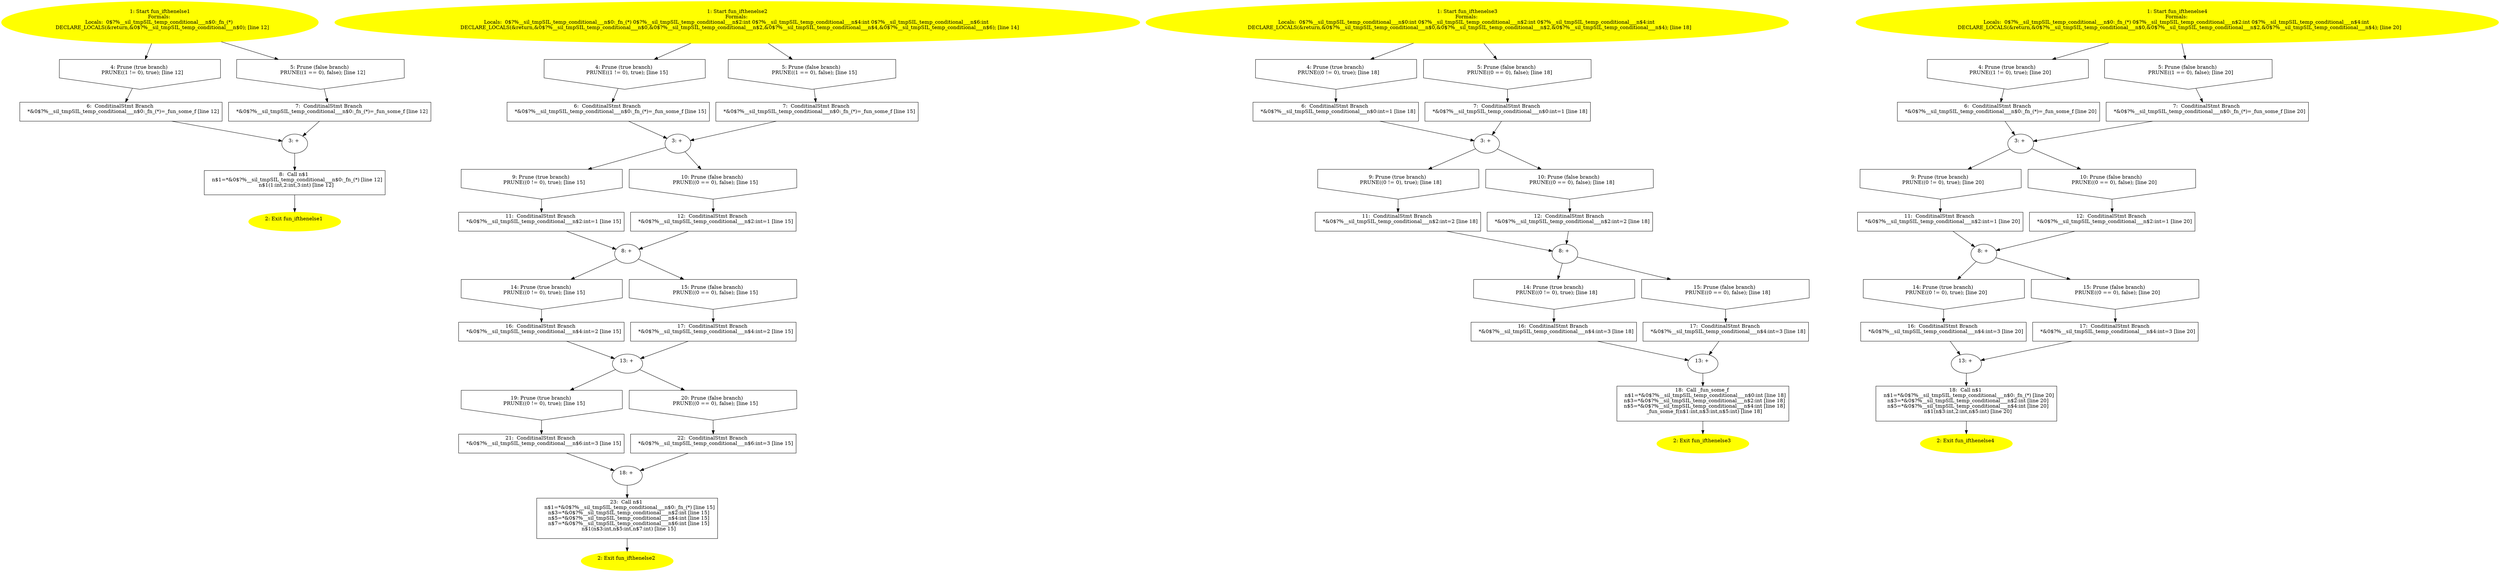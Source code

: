 /* @generated */
digraph iCFG {
"fun_ifthenelse1.6d810dc9f25b2ded52969d35a73b5fb3_1" [label="1: Start fun_ifthenelse1\nFormals: \nLocals:  0$?%__sil_tmpSIL_temp_conditional___n$0:_fn_(*) \n   DECLARE_LOCALS(&return,&0$?%__sil_tmpSIL_temp_conditional___n$0); [line 12]\n " color=yellow style=filled]
	

	 "fun_ifthenelse1.6d810dc9f25b2ded52969d35a73b5fb3_1" -> "fun_ifthenelse1.6d810dc9f25b2ded52969d35a73b5fb3_4" ;
	 "fun_ifthenelse1.6d810dc9f25b2ded52969d35a73b5fb3_1" -> "fun_ifthenelse1.6d810dc9f25b2ded52969d35a73b5fb3_5" ;
"fun_ifthenelse1.6d810dc9f25b2ded52969d35a73b5fb3_2" [label="2: Exit fun_ifthenelse1 \n  " color=yellow style=filled]
	

"fun_ifthenelse1.6d810dc9f25b2ded52969d35a73b5fb3_3" [label="3: + \n  " ]
	

	 "fun_ifthenelse1.6d810dc9f25b2ded52969d35a73b5fb3_3" -> "fun_ifthenelse1.6d810dc9f25b2ded52969d35a73b5fb3_8" ;
"fun_ifthenelse1.6d810dc9f25b2ded52969d35a73b5fb3_4" [label="4: Prune (true branch) \n   PRUNE((1 != 0), true); [line 12]\n " shape="invhouse"]
	

	 "fun_ifthenelse1.6d810dc9f25b2ded52969d35a73b5fb3_4" -> "fun_ifthenelse1.6d810dc9f25b2ded52969d35a73b5fb3_6" ;
"fun_ifthenelse1.6d810dc9f25b2ded52969d35a73b5fb3_5" [label="5: Prune (false branch) \n   PRUNE((1 == 0), false); [line 12]\n " shape="invhouse"]
	

	 "fun_ifthenelse1.6d810dc9f25b2ded52969d35a73b5fb3_5" -> "fun_ifthenelse1.6d810dc9f25b2ded52969d35a73b5fb3_7" ;
"fun_ifthenelse1.6d810dc9f25b2ded52969d35a73b5fb3_6" [label="6:  ConditinalStmt Branch \n   *&0$?%__sil_tmpSIL_temp_conditional___n$0:_fn_(*)=_fun_some_f [line 12]\n " shape="box"]
	

	 "fun_ifthenelse1.6d810dc9f25b2ded52969d35a73b5fb3_6" -> "fun_ifthenelse1.6d810dc9f25b2ded52969d35a73b5fb3_3" ;
"fun_ifthenelse1.6d810dc9f25b2ded52969d35a73b5fb3_7" [label="7:  ConditinalStmt Branch \n   *&0$?%__sil_tmpSIL_temp_conditional___n$0:_fn_(*)=_fun_some_f [line 12]\n " shape="box"]
	

	 "fun_ifthenelse1.6d810dc9f25b2ded52969d35a73b5fb3_7" -> "fun_ifthenelse1.6d810dc9f25b2ded52969d35a73b5fb3_3" ;
"fun_ifthenelse1.6d810dc9f25b2ded52969d35a73b5fb3_8" [label="8:  Call n$1 \n   n$1=*&0$?%__sil_tmpSIL_temp_conditional___n$0:_fn_(*) [line 12]\n  n$1(1:int,2:int,3:int) [line 12]\n " shape="box"]
	

	 "fun_ifthenelse1.6d810dc9f25b2ded52969d35a73b5fb3_8" -> "fun_ifthenelse1.6d810dc9f25b2ded52969d35a73b5fb3_2" ;
"fun_ifthenelse2.d4d0fea4695ba22ddab12e33d11e81f2_1" [label="1: Start fun_ifthenelse2\nFormals: \nLocals:  0$?%__sil_tmpSIL_temp_conditional___n$0:_fn_(*) 0$?%__sil_tmpSIL_temp_conditional___n$2:int 0$?%__sil_tmpSIL_temp_conditional___n$4:int 0$?%__sil_tmpSIL_temp_conditional___n$6:int \n   DECLARE_LOCALS(&return,&0$?%__sil_tmpSIL_temp_conditional___n$0,&0$?%__sil_tmpSIL_temp_conditional___n$2,&0$?%__sil_tmpSIL_temp_conditional___n$4,&0$?%__sil_tmpSIL_temp_conditional___n$6); [line 14]\n " color=yellow style=filled]
	

	 "fun_ifthenelse2.d4d0fea4695ba22ddab12e33d11e81f2_1" -> "fun_ifthenelse2.d4d0fea4695ba22ddab12e33d11e81f2_4" ;
	 "fun_ifthenelse2.d4d0fea4695ba22ddab12e33d11e81f2_1" -> "fun_ifthenelse2.d4d0fea4695ba22ddab12e33d11e81f2_5" ;
"fun_ifthenelse2.d4d0fea4695ba22ddab12e33d11e81f2_2" [label="2: Exit fun_ifthenelse2 \n  " color=yellow style=filled]
	

"fun_ifthenelse2.d4d0fea4695ba22ddab12e33d11e81f2_3" [label="3: + \n  " ]
	

	 "fun_ifthenelse2.d4d0fea4695ba22ddab12e33d11e81f2_3" -> "fun_ifthenelse2.d4d0fea4695ba22ddab12e33d11e81f2_9" ;
	 "fun_ifthenelse2.d4d0fea4695ba22ddab12e33d11e81f2_3" -> "fun_ifthenelse2.d4d0fea4695ba22ddab12e33d11e81f2_10" ;
"fun_ifthenelse2.d4d0fea4695ba22ddab12e33d11e81f2_4" [label="4: Prune (true branch) \n   PRUNE((1 != 0), true); [line 15]\n " shape="invhouse"]
	

	 "fun_ifthenelse2.d4d0fea4695ba22ddab12e33d11e81f2_4" -> "fun_ifthenelse2.d4d0fea4695ba22ddab12e33d11e81f2_6" ;
"fun_ifthenelse2.d4d0fea4695ba22ddab12e33d11e81f2_5" [label="5: Prune (false branch) \n   PRUNE((1 == 0), false); [line 15]\n " shape="invhouse"]
	

	 "fun_ifthenelse2.d4d0fea4695ba22ddab12e33d11e81f2_5" -> "fun_ifthenelse2.d4d0fea4695ba22ddab12e33d11e81f2_7" ;
"fun_ifthenelse2.d4d0fea4695ba22ddab12e33d11e81f2_6" [label="6:  ConditinalStmt Branch \n   *&0$?%__sil_tmpSIL_temp_conditional___n$0:_fn_(*)=_fun_some_f [line 15]\n " shape="box"]
	

	 "fun_ifthenelse2.d4d0fea4695ba22ddab12e33d11e81f2_6" -> "fun_ifthenelse2.d4d0fea4695ba22ddab12e33d11e81f2_3" ;
"fun_ifthenelse2.d4d0fea4695ba22ddab12e33d11e81f2_7" [label="7:  ConditinalStmt Branch \n   *&0$?%__sil_tmpSIL_temp_conditional___n$0:_fn_(*)=_fun_some_f [line 15]\n " shape="box"]
	

	 "fun_ifthenelse2.d4d0fea4695ba22ddab12e33d11e81f2_7" -> "fun_ifthenelse2.d4d0fea4695ba22ddab12e33d11e81f2_3" ;
"fun_ifthenelse2.d4d0fea4695ba22ddab12e33d11e81f2_8" [label="8: + \n  " ]
	

	 "fun_ifthenelse2.d4d0fea4695ba22ddab12e33d11e81f2_8" -> "fun_ifthenelse2.d4d0fea4695ba22ddab12e33d11e81f2_14" ;
	 "fun_ifthenelse2.d4d0fea4695ba22ddab12e33d11e81f2_8" -> "fun_ifthenelse2.d4d0fea4695ba22ddab12e33d11e81f2_15" ;
"fun_ifthenelse2.d4d0fea4695ba22ddab12e33d11e81f2_9" [label="9: Prune (true branch) \n   PRUNE((0 != 0), true); [line 15]\n " shape="invhouse"]
	

	 "fun_ifthenelse2.d4d0fea4695ba22ddab12e33d11e81f2_9" -> "fun_ifthenelse2.d4d0fea4695ba22ddab12e33d11e81f2_11" ;
"fun_ifthenelse2.d4d0fea4695ba22ddab12e33d11e81f2_10" [label="10: Prune (false branch) \n   PRUNE((0 == 0), false); [line 15]\n " shape="invhouse"]
	

	 "fun_ifthenelse2.d4d0fea4695ba22ddab12e33d11e81f2_10" -> "fun_ifthenelse2.d4d0fea4695ba22ddab12e33d11e81f2_12" ;
"fun_ifthenelse2.d4d0fea4695ba22ddab12e33d11e81f2_11" [label="11:  ConditinalStmt Branch \n   *&0$?%__sil_tmpSIL_temp_conditional___n$2:int=1 [line 15]\n " shape="box"]
	

	 "fun_ifthenelse2.d4d0fea4695ba22ddab12e33d11e81f2_11" -> "fun_ifthenelse2.d4d0fea4695ba22ddab12e33d11e81f2_8" ;
"fun_ifthenelse2.d4d0fea4695ba22ddab12e33d11e81f2_12" [label="12:  ConditinalStmt Branch \n   *&0$?%__sil_tmpSIL_temp_conditional___n$2:int=1 [line 15]\n " shape="box"]
	

	 "fun_ifthenelse2.d4d0fea4695ba22ddab12e33d11e81f2_12" -> "fun_ifthenelse2.d4d0fea4695ba22ddab12e33d11e81f2_8" ;
"fun_ifthenelse2.d4d0fea4695ba22ddab12e33d11e81f2_13" [label="13: + \n  " ]
	

	 "fun_ifthenelse2.d4d0fea4695ba22ddab12e33d11e81f2_13" -> "fun_ifthenelse2.d4d0fea4695ba22ddab12e33d11e81f2_19" ;
	 "fun_ifthenelse2.d4d0fea4695ba22ddab12e33d11e81f2_13" -> "fun_ifthenelse2.d4d0fea4695ba22ddab12e33d11e81f2_20" ;
"fun_ifthenelse2.d4d0fea4695ba22ddab12e33d11e81f2_14" [label="14: Prune (true branch) \n   PRUNE((0 != 0), true); [line 15]\n " shape="invhouse"]
	

	 "fun_ifthenelse2.d4d0fea4695ba22ddab12e33d11e81f2_14" -> "fun_ifthenelse2.d4d0fea4695ba22ddab12e33d11e81f2_16" ;
"fun_ifthenelse2.d4d0fea4695ba22ddab12e33d11e81f2_15" [label="15: Prune (false branch) \n   PRUNE((0 == 0), false); [line 15]\n " shape="invhouse"]
	

	 "fun_ifthenelse2.d4d0fea4695ba22ddab12e33d11e81f2_15" -> "fun_ifthenelse2.d4d0fea4695ba22ddab12e33d11e81f2_17" ;
"fun_ifthenelse2.d4d0fea4695ba22ddab12e33d11e81f2_16" [label="16:  ConditinalStmt Branch \n   *&0$?%__sil_tmpSIL_temp_conditional___n$4:int=2 [line 15]\n " shape="box"]
	

	 "fun_ifthenelse2.d4d0fea4695ba22ddab12e33d11e81f2_16" -> "fun_ifthenelse2.d4d0fea4695ba22ddab12e33d11e81f2_13" ;
"fun_ifthenelse2.d4d0fea4695ba22ddab12e33d11e81f2_17" [label="17:  ConditinalStmt Branch \n   *&0$?%__sil_tmpSIL_temp_conditional___n$4:int=2 [line 15]\n " shape="box"]
	

	 "fun_ifthenelse2.d4d0fea4695ba22ddab12e33d11e81f2_17" -> "fun_ifthenelse2.d4d0fea4695ba22ddab12e33d11e81f2_13" ;
"fun_ifthenelse2.d4d0fea4695ba22ddab12e33d11e81f2_18" [label="18: + \n  " ]
	

	 "fun_ifthenelse2.d4d0fea4695ba22ddab12e33d11e81f2_18" -> "fun_ifthenelse2.d4d0fea4695ba22ddab12e33d11e81f2_23" ;
"fun_ifthenelse2.d4d0fea4695ba22ddab12e33d11e81f2_19" [label="19: Prune (true branch) \n   PRUNE((0 != 0), true); [line 15]\n " shape="invhouse"]
	

	 "fun_ifthenelse2.d4d0fea4695ba22ddab12e33d11e81f2_19" -> "fun_ifthenelse2.d4d0fea4695ba22ddab12e33d11e81f2_21" ;
"fun_ifthenelse2.d4d0fea4695ba22ddab12e33d11e81f2_20" [label="20: Prune (false branch) \n   PRUNE((0 == 0), false); [line 15]\n " shape="invhouse"]
	

	 "fun_ifthenelse2.d4d0fea4695ba22ddab12e33d11e81f2_20" -> "fun_ifthenelse2.d4d0fea4695ba22ddab12e33d11e81f2_22" ;
"fun_ifthenelse2.d4d0fea4695ba22ddab12e33d11e81f2_21" [label="21:  ConditinalStmt Branch \n   *&0$?%__sil_tmpSIL_temp_conditional___n$6:int=3 [line 15]\n " shape="box"]
	

	 "fun_ifthenelse2.d4d0fea4695ba22ddab12e33d11e81f2_21" -> "fun_ifthenelse2.d4d0fea4695ba22ddab12e33d11e81f2_18" ;
"fun_ifthenelse2.d4d0fea4695ba22ddab12e33d11e81f2_22" [label="22:  ConditinalStmt Branch \n   *&0$?%__sil_tmpSIL_temp_conditional___n$6:int=3 [line 15]\n " shape="box"]
	

	 "fun_ifthenelse2.d4d0fea4695ba22ddab12e33d11e81f2_22" -> "fun_ifthenelse2.d4d0fea4695ba22ddab12e33d11e81f2_18" ;
"fun_ifthenelse2.d4d0fea4695ba22ddab12e33d11e81f2_23" [label="23:  Call n$1 \n   n$1=*&0$?%__sil_tmpSIL_temp_conditional___n$0:_fn_(*) [line 15]\n  n$3=*&0$?%__sil_tmpSIL_temp_conditional___n$2:int [line 15]\n  n$5=*&0$?%__sil_tmpSIL_temp_conditional___n$4:int [line 15]\n  n$7=*&0$?%__sil_tmpSIL_temp_conditional___n$6:int [line 15]\n  n$1(n$3:int,n$5:int,n$7:int) [line 15]\n " shape="box"]
	

	 "fun_ifthenelse2.d4d0fea4695ba22ddab12e33d11e81f2_23" -> "fun_ifthenelse2.d4d0fea4695ba22ddab12e33d11e81f2_2" ;
"fun_ifthenelse3.c62f5c24a34473fea151d2d63cdc87c6_1" [label="1: Start fun_ifthenelse3\nFormals: \nLocals:  0$?%__sil_tmpSIL_temp_conditional___n$0:int 0$?%__sil_tmpSIL_temp_conditional___n$2:int 0$?%__sil_tmpSIL_temp_conditional___n$4:int \n   DECLARE_LOCALS(&return,&0$?%__sil_tmpSIL_temp_conditional___n$0,&0$?%__sil_tmpSIL_temp_conditional___n$2,&0$?%__sil_tmpSIL_temp_conditional___n$4); [line 18]\n " color=yellow style=filled]
	

	 "fun_ifthenelse3.c62f5c24a34473fea151d2d63cdc87c6_1" -> "fun_ifthenelse3.c62f5c24a34473fea151d2d63cdc87c6_4" ;
	 "fun_ifthenelse3.c62f5c24a34473fea151d2d63cdc87c6_1" -> "fun_ifthenelse3.c62f5c24a34473fea151d2d63cdc87c6_5" ;
"fun_ifthenelse3.c62f5c24a34473fea151d2d63cdc87c6_2" [label="2: Exit fun_ifthenelse3 \n  " color=yellow style=filled]
	

"fun_ifthenelse3.c62f5c24a34473fea151d2d63cdc87c6_3" [label="3: + \n  " ]
	

	 "fun_ifthenelse3.c62f5c24a34473fea151d2d63cdc87c6_3" -> "fun_ifthenelse3.c62f5c24a34473fea151d2d63cdc87c6_9" ;
	 "fun_ifthenelse3.c62f5c24a34473fea151d2d63cdc87c6_3" -> "fun_ifthenelse3.c62f5c24a34473fea151d2d63cdc87c6_10" ;
"fun_ifthenelse3.c62f5c24a34473fea151d2d63cdc87c6_4" [label="4: Prune (true branch) \n   PRUNE((0 != 0), true); [line 18]\n " shape="invhouse"]
	

	 "fun_ifthenelse3.c62f5c24a34473fea151d2d63cdc87c6_4" -> "fun_ifthenelse3.c62f5c24a34473fea151d2d63cdc87c6_6" ;
"fun_ifthenelse3.c62f5c24a34473fea151d2d63cdc87c6_5" [label="5: Prune (false branch) \n   PRUNE((0 == 0), false); [line 18]\n " shape="invhouse"]
	

	 "fun_ifthenelse3.c62f5c24a34473fea151d2d63cdc87c6_5" -> "fun_ifthenelse3.c62f5c24a34473fea151d2d63cdc87c6_7" ;
"fun_ifthenelse3.c62f5c24a34473fea151d2d63cdc87c6_6" [label="6:  ConditinalStmt Branch \n   *&0$?%__sil_tmpSIL_temp_conditional___n$0:int=1 [line 18]\n " shape="box"]
	

	 "fun_ifthenelse3.c62f5c24a34473fea151d2d63cdc87c6_6" -> "fun_ifthenelse3.c62f5c24a34473fea151d2d63cdc87c6_3" ;
"fun_ifthenelse3.c62f5c24a34473fea151d2d63cdc87c6_7" [label="7:  ConditinalStmt Branch \n   *&0$?%__sil_tmpSIL_temp_conditional___n$0:int=1 [line 18]\n " shape="box"]
	

	 "fun_ifthenelse3.c62f5c24a34473fea151d2d63cdc87c6_7" -> "fun_ifthenelse3.c62f5c24a34473fea151d2d63cdc87c6_3" ;
"fun_ifthenelse3.c62f5c24a34473fea151d2d63cdc87c6_8" [label="8: + \n  " ]
	

	 "fun_ifthenelse3.c62f5c24a34473fea151d2d63cdc87c6_8" -> "fun_ifthenelse3.c62f5c24a34473fea151d2d63cdc87c6_14" ;
	 "fun_ifthenelse3.c62f5c24a34473fea151d2d63cdc87c6_8" -> "fun_ifthenelse3.c62f5c24a34473fea151d2d63cdc87c6_15" ;
"fun_ifthenelse3.c62f5c24a34473fea151d2d63cdc87c6_9" [label="9: Prune (true branch) \n   PRUNE((0 != 0), true); [line 18]\n " shape="invhouse"]
	

	 "fun_ifthenelse3.c62f5c24a34473fea151d2d63cdc87c6_9" -> "fun_ifthenelse3.c62f5c24a34473fea151d2d63cdc87c6_11" ;
"fun_ifthenelse3.c62f5c24a34473fea151d2d63cdc87c6_10" [label="10: Prune (false branch) \n   PRUNE((0 == 0), false); [line 18]\n " shape="invhouse"]
	

	 "fun_ifthenelse3.c62f5c24a34473fea151d2d63cdc87c6_10" -> "fun_ifthenelse3.c62f5c24a34473fea151d2d63cdc87c6_12" ;
"fun_ifthenelse3.c62f5c24a34473fea151d2d63cdc87c6_11" [label="11:  ConditinalStmt Branch \n   *&0$?%__sil_tmpSIL_temp_conditional___n$2:int=2 [line 18]\n " shape="box"]
	

	 "fun_ifthenelse3.c62f5c24a34473fea151d2d63cdc87c6_11" -> "fun_ifthenelse3.c62f5c24a34473fea151d2d63cdc87c6_8" ;
"fun_ifthenelse3.c62f5c24a34473fea151d2d63cdc87c6_12" [label="12:  ConditinalStmt Branch \n   *&0$?%__sil_tmpSIL_temp_conditional___n$2:int=2 [line 18]\n " shape="box"]
	

	 "fun_ifthenelse3.c62f5c24a34473fea151d2d63cdc87c6_12" -> "fun_ifthenelse3.c62f5c24a34473fea151d2d63cdc87c6_8" ;
"fun_ifthenelse3.c62f5c24a34473fea151d2d63cdc87c6_13" [label="13: + \n  " ]
	

	 "fun_ifthenelse3.c62f5c24a34473fea151d2d63cdc87c6_13" -> "fun_ifthenelse3.c62f5c24a34473fea151d2d63cdc87c6_18" ;
"fun_ifthenelse3.c62f5c24a34473fea151d2d63cdc87c6_14" [label="14: Prune (true branch) \n   PRUNE((0 != 0), true); [line 18]\n " shape="invhouse"]
	

	 "fun_ifthenelse3.c62f5c24a34473fea151d2d63cdc87c6_14" -> "fun_ifthenelse3.c62f5c24a34473fea151d2d63cdc87c6_16" ;
"fun_ifthenelse3.c62f5c24a34473fea151d2d63cdc87c6_15" [label="15: Prune (false branch) \n   PRUNE((0 == 0), false); [line 18]\n " shape="invhouse"]
	

	 "fun_ifthenelse3.c62f5c24a34473fea151d2d63cdc87c6_15" -> "fun_ifthenelse3.c62f5c24a34473fea151d2d63cdc87c6_17" ;
"fun_ifthenelse3.c62f5c24a34473fea151d2d63cdc87c6_16" [label="16:  ConditinalStmt Branch \n   *&0$?%__sil_tmpSIL_temp_conditional___n$4:int=3 [line 18]\n " shape="box"]
	

	 "fun_ifthenelse3.c62f5c24a34473fea151d2d63cdc87c6_16" -> "fun_ifthenelse3.c62f5c24a34473fea151d2d63cdc87c6_13" ;
"fun_ifthenelse3.c62f5c24a34473fea151d2d63cdc87c6_17" [label="17:  ConditinalStmt Branch \n   *&0$?%__sil_tmpSIL_temp_conditional___n$4:int=3 [line 18]\n " shape="box"]
	

	 "fun_ifthenelse3.c62f5c24a34473fea151d2d63cdc87c6_17" -> "fun_ifthenelse3.c62f5c24a34473fea151d2d63cdc87c6_13" ;
"fun_ifthenelse3.c62f5c24a34473fea151d2d63cdc87c6_18" [label="18:  Call _fun_some_f \n   n$1=*&0$?%__sil_tmpSIL_temp_conditional___n$0:int [line 18]\n  n$3=*&0$?%__sil_tmpSIL_temp_conditional___n$2:int [line 18]\n  n$5=*&0$?%__sil_tmpSIL_temp_conditional___n$4:int [line 18]\n  _fun_some_f(n$1:int,n$3:int,n$5:int) [line 18]\n " shape="box"]
	

	 "fun_ifthenelse3.c62f5c24a34473fea151d2d63cdc87c6_18" -> "fun_ifthenelse3.c62f5c24a34473fea151d2d63cdc87c6_2" ;
"fun_ifthenelse4.2a63e61081ad44f4f9aca9d47562827d_1" [label="1: Start fun_ifthenelse4\nFormals: \nLocals:  0$?%__sil_tmpSIL_temp_conditional___n$0:_fn_(*) 0$?%__sil_tmpSIL_temp_conditional___n$2:int 0$?%__sil_tmpSIL_temp_conditional___n$4:int \n   DECLARE_LOCALS(&return,&0$?%__sil_tmpSIL_temp_conditional___n$0,&0$?%__sil_tmpSIL_temp_conditional___n$2,&0$?%__sil_tmpSIL_temp_conditional___n$4); [line 20]\n " color=yellow style=filled]
	

	 "fun_ifthenelse4.2a63e61081ad44f4f9aca9d47562827d_1" -> "fun_ifthenelse4.2a63e61081ad44f4f9aca9d47562827d_4" ;
	 "fun_ifthenelse4.2a63e61081ad44f4f9aca9d47562827d_1" -> "fun_ifthenelse4.2a63e61081ad44f4f9aca9d47562827d_5" ;
"fun_ifthenelse4.2a63e61081ad44f4f9aca9d47562827d_2" [label="2: Exit fun_ifthenelse4 \n  " color=yellow style=filled]
	

"fun_ifthenelse4.2a63e61081ad44f4f9aca9d47562827d_3" [label="3: + \n  " ]
	

	 "fun_ifthenelse4.2a63e61081ad44f4f9aca9d47562827d_3" -> "fun_ifthenelse4.2a63e61081ad44f4f9aca9d47562827d_9" ;
	 "fun_ifthenelse4.2a63e61081ad44f4f9aca9d47562827d_3" -> "fun_ifthenelse4.2a63e61081ad44f4f9aca9d47562827d_10" ;
"fun_ifthenelse4.2a63e61081ad44f4f9aca9d47562827d_4" [label="4: Prune (true branch) \n   PRUNE((1 != 0), true); [line 20]\n " shape="invhouse"]
	

	 "fun_ifthenelse4.2a63e61081ad44f4f9aca9d47562827d_4" -> "fun_ifthenelse4.2a63e61081ad44f4f9aca9d47562827d_6" ;
"fun_ifthenelse4.2a63e61081ad44f4f9aca9d47562827d_5" [label="5: Prune (false branch) \n   PRUNE((1 == 0), false); [line 20]\n " shape="invhouse"]
	

	 "fun_ifthenelse4.2a63e61081ad44f4f9aca9d47562827d_5" -> "fun_ifthenelse4.2a63e61081ad44f4f9aca9d47562827d_7" ;
"fun_ifthenelse4.2a63e61081ad44f4f9aca9d47562827d_6" [label="6:  ConditinalStmt Branch \n   *&0$?%__sil_tmpSIL_temp_conditional___n$0:_fn_(*)=_fun_some_f [line 20]\n " shape="box"]
	

	 "fun_ifthenelse4.2a63e61081ad44f4f9aca9d47562827d_6" -> "fun_ifthenelse4.2a63e61081ad44f4f9aca9d47562827d_3" ;
"fun_ifthenelse4.2a63e61081ad44f4f9aca9d47562827d_7" [label="7:  ConditinalStmt Branch \n   *&0$?%__sil_tmpSIL_temp_conditional___n$0:_fn_(*)=_fun_some_f [line 20]\n " shape="box"]
	

	 "fun_ifthenelse4.2a63e61081ad44f4f9aca9d47562827d_7" -> "fun_ifthenelse4.2a63e61081ad44f4f9aca9d47562827d_3" ;
"fun_ifthenelse4.2a63e61081ad44f4f9aca9d47562827d_8" [label="8: + \n  " ]
	

	 "fun_ifthenelse4.2a63e61081ad44f4f9aca9d47562827d_8" -> "fun_ifthenelse4.2a63e61081ad44f4f9aca9d47562827d_14" ;
	 "fun_ifthenelse4.2a63e61081ad44f4f9aca9d47562827d_8" -> "fun_ifthenelse4.2a63e61081ad44f4f9aca9d47562827d_15" ;
"fun_ifthenelse4.2a63e61081ad44f4f9aca9d47562827d_9" [label="9: Prune (true branch) \n   PRUNE((0 != 0), true); [line 20]\n " shape="invhouse"]
	

	 "fun_ifthenelse4.2a63e61081ad44f4f9aca9d47562827d_9" -> "fun_ifthenelse4.2a63e61081ad44f4f9aca9d47562827d_11" ;
"fun_ifthenelse4.2a63e61081ad44f4f9aca9d47562827d_10" [label="10: Prune (false branch) \n   PRUNE((0 == 0), false); [line 20]\n " shape="invhouse"]
	

	 "fun_ifthenelse4.2a63e61081ad44f4f9aca9d47562827d_10" -> "fun_ifthenelse4.2a63e61081ad44f4f9aca9d47562827d_12" ;
"fun_ifthenelse4.2a63e61081ad44f4f9aca9d47562827d_11" [label="11:  ConditinalStmt Branch \n   *&0$?%__sil_tmpSIL_temp_conditional___n$2:int=1 [line 20]\n " shape="box"]
	

	 "fun_ifthenelse4.2a63e61081ad44f4f9aca9d47562827d_11" -> "fun_ifthenelse4.2a63e61081ad44f4f9aca9d47562827d_8" ;
"fun_ifthenelse4.2a63e61081ad44f4f9aca9d47562827d_12" [label="12:  ConditinalStmt Branch \n   *&0$?%__sil_tmpSIL_temp_conditional___n$2:int=1 [line 20]\n " shape="box"]
	

	 "fun_ifthenelse4.2a63e61081ad44f4f9aca9d47562827d_12" -> "fun_ifthenelse4.2a63e61081ad44f4f9aca9d47562827d_8" ;
"fun_ifthenelse4.2a63e61081ad44f4f9aca9d47562827d_13" [label="13: + \n  " ]
	

	 "fun_ifthenelse4.2a63e61081ad44f4f9aca9d47562827d_13" -> "fun_ifthenelse4.2a63e61081ad44f4f9aca9d47562827d_18" ;
"fun_ifthenelse4.2a63e61081ad44f4f9aca9d47562827d_14" [label="14: Prune (true branch) \n   PRUNE((0 != 0), true); [line 20]\n " shape="invhouse"]
	

	 "fun_ifthenelse4.2a63e61081ad44f4f9aca9d47562827d_14" -> "fun_ifthenelse4.2a63e61081ad44f4f9aca9d47562827d_16" ;
"fun_ifthenelse4.2a63e61081ad44f4f9aca9d47562827d_15" [label="15: Prune (false branch) \n   PRUNE((0 == 0), false); [line 20]\n " shape="invhouse"]
	

	 "fun_ifthenelse4.2a63e61081ad44f4f9aca9d47562827d_15" -> "fun_ifthenelse4.2a63e61081ad44f4f9aca9d47562827d_17" ;
"fun_ifthenelse4.2a63e61081ad44f4f9aca9d47562827d_16" [label="16:  ConditinalStmt Branch \n   *&0$?%__sil_tmpSIL_temp_conditional___n$4:int=3 [line 20]\n " shape="box"]
	

	 "fun_ifthenelse4.2a63e61081ad44f4f9aca9d47562827d_16" -> "fun_ifthenelse4.2a63e61081ad44f4f9aca9d47562827d_13" ;
"fun_ifthenelse4.2a63e61081ad44f4f9aca9d47562827d_17" [label="17:  ConditinalStmt Branch \n   *&0$?%__sil_tmpSIL_temp_conditional___n$4:int=3 [line 20]\n " shape="box"]
	

	 "fun_ifthenelse4.2a63e61081ad44f4f9aca9d47562827d_17" -> "fun_ifthenelse4.2a63e61081ad44f4f9aca9d47562827d_13" ;
"fun_ifthenelse4.2a63e61081ad44f4f9aca9d47562827d_18" [label="18:  Call n$1 \n   n$1=*&0$?%__sil_tmpSIL_temp_conditional___n$0:_fn_(*) [line 20]\n  n$3=*&0$?%__sil_tmpSIL_temp_conditional___n$2:int [line 20]\n  n$5=*&0$?%__sil_tmpSIL_temp_conditional___n$4:int [line 20]\n  n$1(n$3:int,2:int,n$5:int) [line 20]\n " shape="box"]
	

	 "fun_ifthenelse4.2a63e61081ad44f4f9aca9d47562827d_18" -> "fun_ifthenelse4.2a63e61081ad44f4f9aca9d47562827d_2" ;
}
